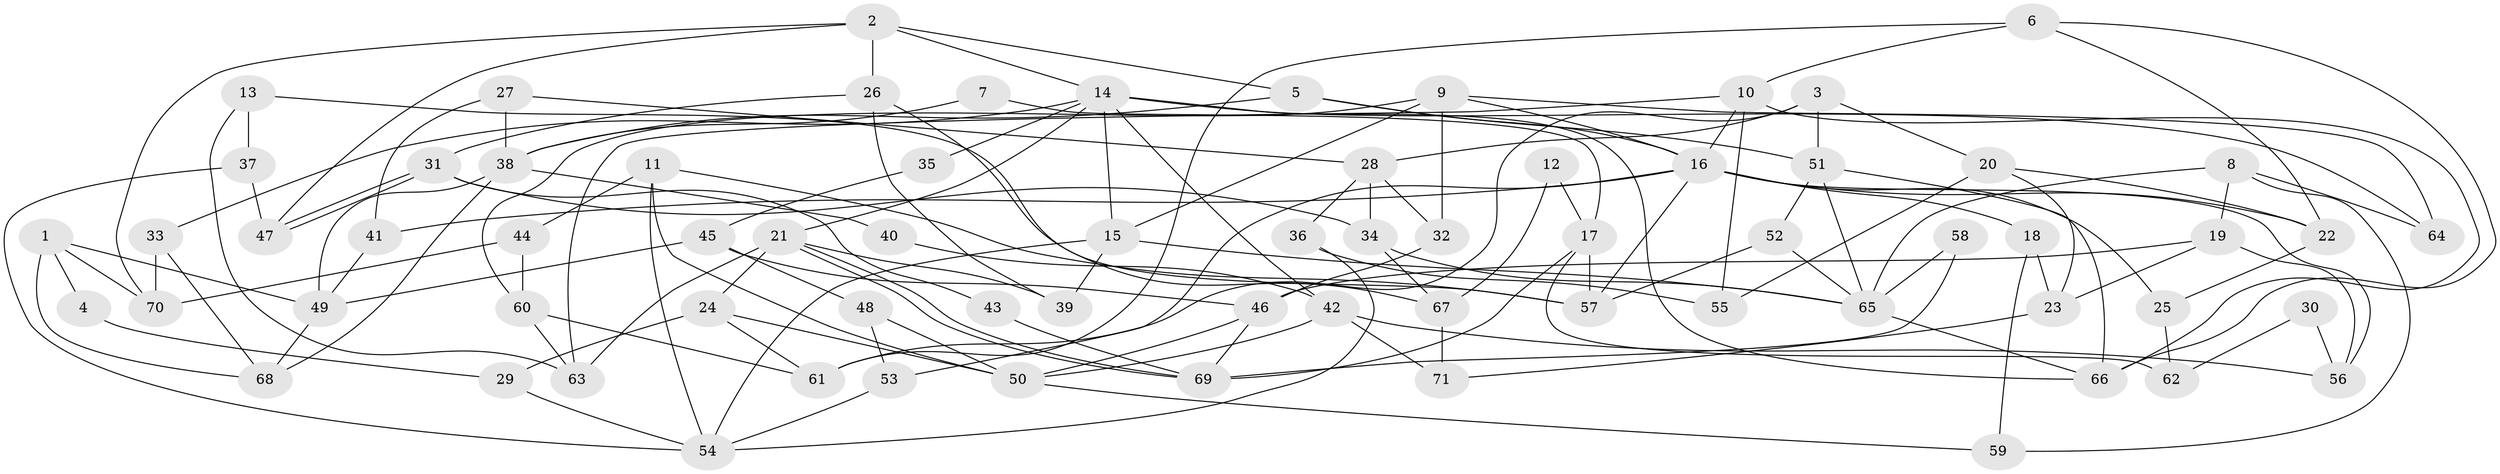 // Generated by graph-tools (version 1.1) at 2025/36/03/09/25 02:36:03]
// undirected, 71 vertices, 142 edges
graph export_dot {
graph [start="1"]
  node [color=gray90,style=filled];
  1;
  2;
  3;
  4;
  5;
  6;
  7;
  8;
  9;
  10;
  11;
  12;
  13;
  14;
  15;
  16;
  17;
  18;
  19;
  20;
  21;
  22;
  23;
  24;
  25;
  26;
  27;
  28;
  29;
  30;
  31;
  32;
  33;
  34;
  35;
  36;
  37;
  38;
  39;
  40;
  41;
  42;
  43;
  44;
  45;
  46;
  47;
  48;
  49;
  50;
  51;
  52;
  53;
  54;
  55;
  56;
  57;
  58;
  59;
  60;
  61;
  62;
  63;
  64;
  65;
  66;
  67;
  68;
  69;
  70;
  71;
  1 -- 70;
  1 -- 49;
  1 -- 4;
  1 -- 68;
  2 -- 47;
  2 -- 5;
  2 -- 14;
  2 -- 26;
  2 -- 70;
  3 -- 51;
  3 -- 28;
  3 -- 20;
  3 -- 61;
  4 -- 29;
  5 -- 51;
  5 -- 16;
  5 -- 38;
  6 -- 61;
  6 -- 66;
  6 -- 10;
  6 -- 22;
  7 -- 38;
  7 -- 17;
  8 -- 19;
  8 -- 64;
  8 -- 59;
  8 -- 65;
  9 -- 15;
  9 -- 16;
  9 -- 32;
  9 -- 60;
  9 -- 64;
  10 -- 16;
  10 -- 55;
  10 -- 63;
  10 -- 66;
  11 -- 50;
  11 -- 57;
  11 -- 44;
  11 -- 54;
  12 -- 67;
  12 -- 17;
  13 -- 57;
  13 -- 63;
  13 -- 37;
  14 -- 66;
  14 -- 15;
  14 -- 21;
  14 -- 33;
  14 -- 35;
  14 -- 42;
  14 -- 64;
  15 -- 54;
  15 -- 39;
  15 -- 65;
  16 -- 41;
  16 -- 22;
  16 -- 18;
  16 -- 25;
  16 -- 53;
  16 -- 56;
  16 -- 57;
  17 -- 69;
  17 -- 57;
  17 -- 62;
  18 -- 59;
  18 -- 23;
  19 -- 23;
  19 -- 56;
  19 -- 46;
  20 -- 23;
  20 -- 22;
  20 -- 55;
  21 -- 69;
  21 -- 69;
  21 -- 24;
  21 -- 39;
  21 -- 63;
  22 -- 25;
  23 -- 71;
  24 -- 61;
  24 -- 29;
  24 -- 50;
  25 -- 62;
  26 -- 39;
  26 -- 31;
  26 -- 67;
  27 -- 38;
  27 -- 28;
  27 -- 41;
  28 -- 34;
  28 -- 32;
  28 -- 36;
  29 -- 54;
  30 -- 56;
  30 -- 62;
  31 -- 47;
  31 -- 47;
  31 -- 34;
  31 -- 43;
  32 -- 46;
  33 -- 70;
  33 -- 68;
  34 -- 65;
  34 -- 67;
  35 -- 45;
  36 -- 55;
  36 -- 54;
  37 -- 54;
  37 -- 47;
  38 -- 68;
  38 -- 40;
  38 -- 49;
  40 -- 42;
  41 -- 49;
  42 -- 50;
  42 -- 56;
  42 -- 71;
  43 -- 69;
  44 -- 60;
  44 -- 70;
  45 -- 49;
  45 -- 48;
  45 -- 46;
  46 -- 50;
  46 -- 69;
  48 -- 53;
  48 -- 50;
  49 -- 68;
  50 -- 59;
  51 -- 65;
  51 -- 66;
  51 -- 52;
  52 -- 65;
  52 -- 57;
  53 -- 54;
  58 -- 65;
  58 -- 69;
  60 -- 63;
  60 -- 61;
  65 -- 66;
  67 -- 71;
}
